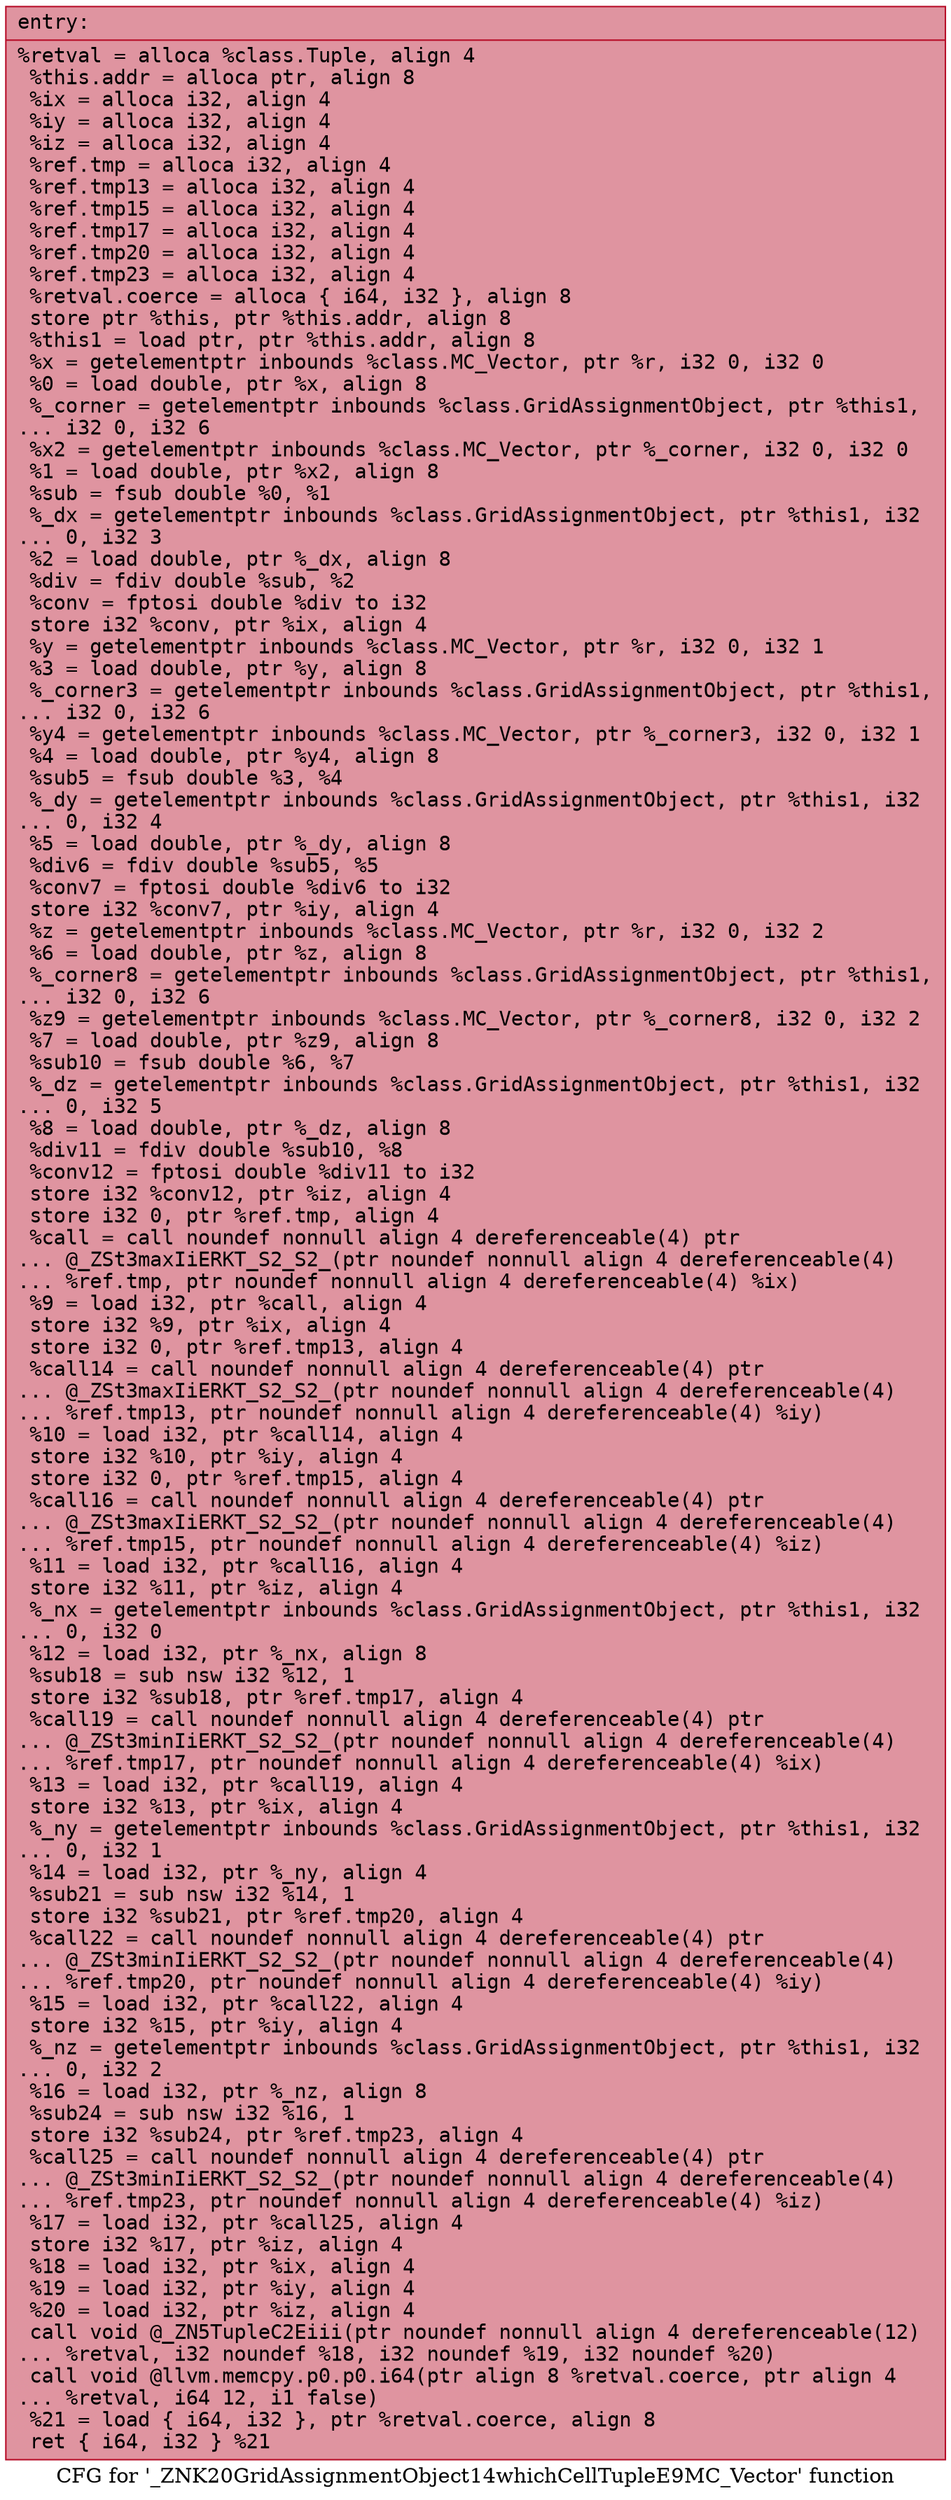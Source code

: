 digraph "CFG for '_ZNK20GridAssignmentObject14whichCellTupleE9MC_Vector' function" {
	label="CFG for '_ZNK20GridAssignmentObject14whichCellTupleE9MC_Vector' function";

	Node0x5646193d6dc0 [shape=record,color="#b70d28ff", style=filled, fillcolor="#b70d2870" fontname="Courier",label="{entry:\l|  %retval = alloca %class.Tuple, align 4\l  %this.addr = alloca ptr, align 8\l  %ix = alloca i32, align 4\l  %iy = alloca i32, align 4\l  %iz = alloca i32, align 4\l  %ref.tmp = alloca i32, align 4\l  %ref.tmp13 = alloca i32, align 4\l  %ref.tmp15 = alloca i32, align 4\l  %ref.tmp17 = alloca i32, align 4\l  %ref.tmp20 = alloca i32, align 4\l  %ref.tmp23 = alloca i32, align 4\l  %retval.coerce = alloca \{ i64, i32 \}, align 8\l  store ptr %this, ptr %this.addr, align 8\l  %this1 = load ptr, ptr %this.addr, align 8\l  %x = getelementptr inbounds %class.MC_Vector, ptr %r, i32 0, i32 0\l  %0 = load double, ptr %x, align 8\l  %_corner = getelementptr inbounds %class.GridAssignmentObject, ptr %this1,\l... i32 0, i32 6\l  %x2 = getelementptr inbounds %class.MC_Vector, ptr %_corner, i32 0, i32 0\l  %1 = load double, ptr %x2, align 8\l  %sub = fsub double %0, %1\l  %_dx = getelementptr inbounds %class.GridAssignmentObject, ptr %this1, i32\l... 0, i32 3\l  %2 = load double, ptr %_dx, align 8\l  %div = fdiv double %sub, %2\l  %conv = fptosi double %div to i32\l  store i32 %conv, ptr %ix, align 4\l  %y = getelementptr inbounds %class.MC_Vector, ptr %r, i32 0, i32 1\l  %3 = load double, ptr %y, align 8\l  %_corner3 = getelementptr inbounds %class.GridAssignmentObject, ptr %this1,\l... i32 0, i32 6\l  %y4 = getelementptr inbounds %class.MC_Vector, ptr %_corner3, i32 0, i32 1\l  %4 = load double, ptr %y4, align 8\l  %sub5 = fsub double %3, %4\l  %_dy = getelementptr inbounds %class.GridAssignmentObject, ptr %this1, i32\l... 0, i32 4\l  %5 = load double, ptr %_dy, align 8\l  %div6 = fdiv double %sub5, %5\l  %conv7 = fptosi double %div6 to i32\l  store i32 %conv7, ptr %iy, align 4\l  %z = getelementptr inbounds %class.MC_Vector, ptr %r, i32 0, i32 2\l  %6 = load double, ptr %z, align 8\l  %_corner8 = getelementptr inbounds %class.GridAssignmentObject, ptr %this1,\l... i32 0, i32 6\l  %z9 = getelementptr inbounds %class.MC_Vector, ptr %_corner8, i32 0, i32 2\l  %7 = load double, ptr %z9, align 8\l  %sub10 = fsub double %6, %7\l  %_dz = getelementptr inbounds %class.GridAssignmentObject, ptr %this1, i32\l... 0, i32 5\l  %8 = load double, ptr %_dz, align 8\l  %div11 = fdiv double %sub10, %8\l  %conv12 = fptosi double %div11 to i32\l  store i32 %conv12, ptr %iz, align 4\l  store i32 0, ptr %ref.tmp, align 4\l  %call = call noundef nonnull align 4 dereferenceable(4) ptr\l... @_ZSt3maxIiERKT_S2_S2_(ptr noundef nonnull align 4 dereferenceable(4)\l... %ref.tmp, ptr noundef nonnull align 4 dereferenceable(4) %ix)\l  %9 = load i32, ptr %call, align 4\l  store i32 %9, ptr %ix, align 4\l  store i32 0, ptr %ref.tmp13, align 4\l  %call14 = call noundef nonnull align 4 dereferenceable(4) ptr\l... @_ZSt3maxIiERKT_S2_S2_(ptr noundef nonnull align 4 dereferenceable(4)\l... %ref.tmp13, ptr noundef nonnull align 4 dereferenceable(4) %iy)\l  %10 = load i32, ptr %call14, align 4\l  store i32 %10, ptr %iy, align 4\l  store i32 0, ptr %ref.tmp15, align 4\l  %call16 = call noundef nonnull align 4 dereferenceable(4) ptr\l... @_ZSt3maxIiERKT_S2_S2_(ptr noundef nonnull align 4 dereferenceable(4)\l... %ref.tmp15, ptr noundef nonnull align 4 dereferenceable(4) %iz)\l  %11 = load i32, ptr %call16, align 4\l  store i32 %11, ptr %iz, align 4\l  %_nx = getelementptr inbounds %class.GridAssignmentObject, ptr %this1, i32\l... 0, i32 0\l  %12 = load i32, ptr %_nx, align 8\l  %sub18 = sub nsw i32 %12, 1\l  store i32 %sub18, ptr %ref.tmp17, align 4\l  %call19 = call noundef nonnull align 4 dereferenceable(4) ptr\l... @_ZSt3minIiERKT_S2_S2_(ptr noundef nonnull align 4 dereferenceable(4)\l... %ref.tmp17, ptr noundef nonnull align 4 dereferenceable(4) %ix)\l  %13 = load i32, ptr %call19, align 4\l  store i32 %13, ptr %ix, align 4\l  %_ny = getelementptr inbounds %class.GridAssignmentObject, ptr %this1, i32\l... 0, i32 1\l  %14 = load i32, ptr %_ny, align 4\l  %sub21 = sub nsw i32 %14, 1\l  store i32 %sub21, ptr %ref.tmp20, align 4\l  %call22 = call noundef nonnull align 4 dereferenceable(4) ptr\l... @_ZSt3minIiERKT_S2_S2_(ptr noundef nonnull align 4 dereferenceable(4)\l... %ref.tmp20, ptr noundef nonnull align 4 dereferenceable(4) %iy)\l  %15 = load i32, ptr %call22, align 4\l  store i32 %15, ptr %iy, align 4\l  %_nz = getelementptr inbounds %class.GridAssignmentObject, ptr %this1, i32\l... 0, i32 2\l  %16 = load i32, ptr %_nz, align 8\l  %sub24 = sub nsw i32 %16, 1\l  store i32 %sub24, ptr %ref.tmp23, align 4\l  %call25 = call noundef nonnull align 4 dereferenceable(4) ptr\l... @_ZSt3minIiERKT_S2_S2_(ptr noundef nonnull align 4 dereferenceable(4)\l... %ref.tmp23, ptr noundef nonnull align 4 dereferenceable(4) %iz)\l  %17 = load i32, ptr %call25, align 4\l  store i32 %17, ptr %iz, align 4\l  %18 = load i32, ptr %ix, align 4\l  %19 = load i32, ptr %iy, align 4\l  %20 = load i32, ptr %iz, align 4\l  call void @_ZN5TupleC2Eiii(ptr noundef nonnull align 4 dereferenceable(12)\l... %retval, i32 noundef %18, i32 noundef %19, i32 noundef %20)\l  call void @llvm.memcpy.p0.p0.i64(ptr align 8 %retval.coerce, ptr align 4\l... %retval, i64 12, i1 false)\l  %21 = load \{ i64, i32 \}, ptr %retval.coerce, align 8\l  ret \{ i64, i32 \} %21\l}"];
}
